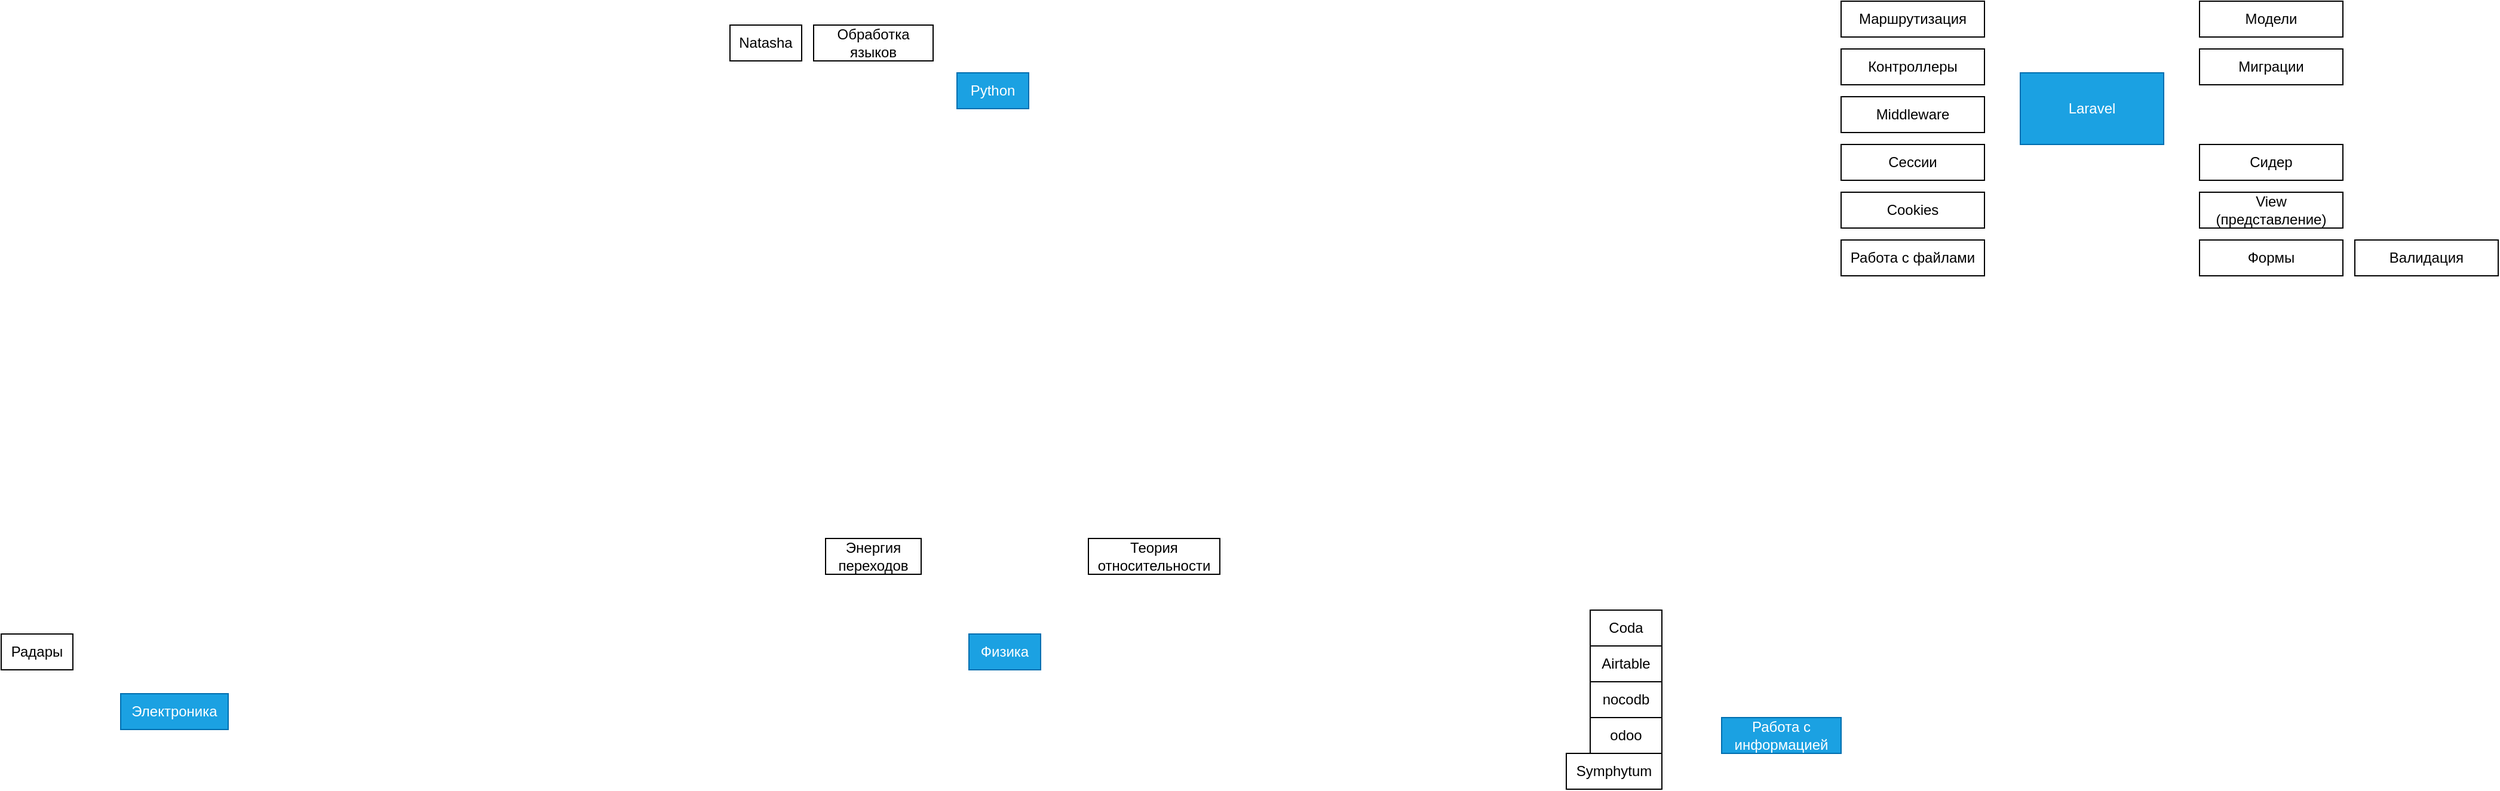 <mxfile version="21.2.1" type="device">
  <diagram name="Page-1" id="8G44pra1-FNCVcBNus4H">
    <mxGraphModel dx="3130" dy="852" grid="1" gridSize="10" guides="1" tooltips="1" connect="1" arrows="1" fold="1" page="1" pageScale="1" pageWidth="850" pageHeight="1100" math="0" shadow="0">
      <root>
        <mxCell id="0" />
        <mxCell id="1" parent="0" />
        <mxCell id="Ozs2COWOQWzYaIoTThsG-1" value="Laravel" style="rounded=0;whiteSpace=wrap;html=1;fillColor=#1ba1e2;fontColor=#ffffff;strokeColor=#006EAF;" parent="1" vertex="1">
          <mxGeometry x="370" y="330" width="120" height="60" as="geometry" />
        </mxCell>
        <mxCell id="Ozs2COWOQWzYaIoTThsG-2" value="Маршрутизация" style="rounded=0;whiteSpace=wrap;html=1;" parent="1" vertex="1">
          <mxGeometry x="220" y="270" width="120" height="30" as="geometry" />
        </mxCell>
        <mxCell id="Ozs2COWOQWzYaIoTThsG-5" value="Контроллеры" style="rounded=0;whiteSpace=wrap;html=1;" parent="1" vertex="1">
          <mxGeometry x="220" y="310" width="120" height="30" as="geometry" />
        </mxCell>
        <mxCell id="Ozs2COWOQWzYaIoTThsG-7" value="Модели" style="rounded=0;whiteSpace=wrap;html=1;" parent="1" vertex="1">
          <mxGeometry x="520" y="270" width="120" height="30" as="geometry" />
        </mxCell>
        <mxCell id="Ozs2COWOQWzYaIoTThsG-8" value="Миграции" style="rounded=0;whiteSpace=wrap;html=1;" parent="1" vertex="1">
          <mxGeometry x="520" y="310" width="120" height="30" as="geometry" />
        </mxCell>
        <mxCell id="Ozs2COWOQWzYaIoTThsG-9" value="View (представление)" style="rounded=0;whiteSpace=wrap;html=1;" parent="1" vertex="1">
          <mxGeometry x="520" y="430" width="120" height="30" as="geometry" />
        </mxCell>
        <mxCell id="Ozs2COWOQWzYaIoTThsG-10" value="Сидер" style="rounded=0;whiteSpace=wrap;html=1;" parent="1" vertex="1">
          <mxGeometry x="520" y="390" width="120" height="30" as="geometry" />
        </mxCell>
        <mxCell id="Ozs2COWOQWzYaIoTThsG-11" value="Формы" style="rounded=0;whiteSpace=wrap;html=1;" parent="1" vertex="1">
          <mxGeometry x="520" y="470" width="120" height="30" as="geometry" />
        </mxCell>
        <mxCell id="Ozs2COWOQWzYaIoTThsG-12" value="Валидация" style="rounded=0;whiteSpace=wrap;html=1;" parent="1" vertex="1">
          <mxGeometry x="650" y="470" width="120" height="30" as="geometry" />
        </mxCell>
        <mxCell id="Ozs2COWOQWzYaIoTThsG-15" value="Middleware" style="rounded=0;whiteSpace=wrap;html=1;" parent="1" vertex="1">
          <mxGeometry x="220" y="350" width="120" height="30" as="geometry" />
        </mxCell>
        <mxCell id="Ozs2COWOQWzYaIoTThsG-16" value="Сессии" style="rounded=0;whiteSpace=wrap;html=1;" parent="1" vertex="1">
          <mxGeometry x="220" y="390" width="120" height="30" as="geometry" />
        </mxCell>
        <mxCell id="Ozs2COWOQWzYaIoTThsG-18" value="Cookies" style="rounded=0;whiteSpace=wrap;html=1;" parent="1" vertex="1">
          <mxGeometry x="220" y="430" width="120" height="30" as="geometry" />
        </mxCell>
        <mxCell id="Ozs2COWOQWzYaIoTThsG-19" value="Работа с файлами" style="rounded=0;whiteSpace=wrap;html=1;" parent="1" vertex="1">
          <mxGeometry x="220" y="470" width="120" height="30" as="geometry" />
        </mxCell>
        <mxCell id="Ozs2COWOQWzYaIoTThsG-20" value="Python" style="text;html=1;strokeColor=#006EAF;fillColor=#1ba1e2;align=center;verticalAlign=middle;whiteSpace=wrap;rounded=0;fontColor=#ffffff;" parent="1" vertex="1">
          <mxGeometry x="-520" y="330" width="60" height="30" as="geometry" />
        </mxCell>
        <mxCell id="Ozs2COWOQWzYaIoTThsG-21" value="Natasha" style="text;html=1;strokeColor=default;fillColor=none;align=center;verticalAlign=middle;whiteSpace=wrap;rounded=0;" parent="1" vertex="1">
          <mxGeometry x="-710" y="290" width="60" height="30" as="geometry" />
        </mxCell>
        <mxCell id="Ozs2COWOQWzYaIoTThsG-22" value="Обработка языков" style="text;html=1;strokeColor=default;fillColor=none;align=center;verticalAlign=middle;whiteSpace=wrap;rounded=0;" parent="1" vertex="1">
          <mxGeometry x="-640" y="290" width="100" height="30" as="geometry" />
        </mxCell>
        <mxCell id="Ozs2COWOQWzYaIoTThsG-25" value="Физика" style="text;html=1;strokeColor=#006EAF;fillColor=#1ba1e2;align=center;verticalAlign=middle;whiteSpace=wrap;rounded=0;fontColor=#ffffff;" parent="1" vertex="1">
          <mxGeometry x="-510" y="800" width="60" height="30" as="geometry" />
        </mxCell>
        <mxCell id="Ozs2COWOQWzYaIoTThsG-26" value="Энергия переходов" style="text;html=1;strokeColor=default;fillColor=none;align=center;verticalAlign=middle;whiteSpace=wrap;rounded=0;" parent="1" vertex="1">
          <mxGeometry x="-630" y="720" width="80" height="30" as="geometry" />
        </mxCell>
        <mxCell id="Ozs2COWOQWzYaIoTThsG-27" value="Теория относительности" style="text;html=1;strokeColor=default;fillColor=none;align=center;verticalAlign=middle;whiteSpace=wrap;rounded=0;" parent="1" vertex="1">
          <mxGeometry x="-410" y="720" width="110" height="30" as="geometry" />
        </mxCell>
        <mxCell id="Ozs2COWOQWzYaIoTThsG-28" value="Работа с информацией" style="text;html=1;strokeColor=#006EAF;fillColor=#1ba1e2;align=center;verticalAlign=middle;whiteSpace=wrap;rounded=0;fontColor=#ffffff;" parent="1" vertex="1">
          <mxGeometry x="120" y="870" width="100" height="30" as="geometry" />
        </mxCell>
        <mxCell id="Ozs2COWOQWzYaIoTThsG-29" value="Coda" style="text;html=1;strokeColor=default;fillColor=none;align=center;verticalAlign=middle;whiteSpace=wrap;rounded=0;" parent="1" vertex="1">
          <mxGeometry x="10" y="780" width="60" height="30" as="geometry" />
        </mxCell>
        <mxCell id="Ozs2COWOQWzYaIoTThsG-30" value="Airtable" style="text;html=1;strokeColor=default;fillColor=none;align=center;verticalAlign=middle;whiteSpace=wrap;rounded=0;" parent="1" vertex="1">
          <mxGeometry x="10" y="810" width="60" height="30" as="geometry" />
        </mxCell>
        <mxCell id="Ozs2COWOQWzYaIoTThsG-31" value="nocodb" style="text;html=1;strokeColor=default;fillColor=none;align=center;verticalAlign=middle;whiteSpace=wrap;rounded=0;" parent="1" vertex="1">
          <mxGeometry x="10" y="840" width="60" height="30" as="geometry" />
        </mxCell>
        <mxCell id="Ozs2COWOQWzYaIoTThsG-32" value="odoo" style="text;html=1;strokeColor=default;fillColor=none;align=center;verticalAlign=middle;whiteSpace=wrap;rounded=0;" parent="1" vertex="1">
          <mxGeometry x="10" y="870" width="60" height="30" as="geometry" />
        </mxCell>
        <mxCell id="Ozs2COWOQWzYaIoTThsG-33" value="Symphytum" style="text;html=1;strokeColor=default;fillColor=none;align=center;verticalAlign=middle;whiteSpace=wrap;rounded=0;" parent="1" vertex="1">
          <mxGeometry x="-10" y="900" width="80" height="30" as="geometry" />
        </mxCell>
        <mxCell id="Ozs2COWOQWzYaIoTThsG-34" value="Электроника" style="text;html=1;strokeColor=#006EAF;fillColor=#1ba1e2;align=center;verticalAlign=middle;whiteSpace=wrap;rounded=0;fontColor=#ffffff;" parent="1" vertex="1">
          <mxGeometry x="-1220" y="850" width="90" height="30" as="geometry" />
        </mxCell>
        <mxCell id="Ozs2COWOQWzYaIoTThsG-35" value="Радары" style="text;html=1;strokeColor=default;fillColor=none;align=center;verticalAlign=middle;whiteSpace=wrap;rounded=0;" parent="1" vertex="1">
          <mxGeometry x="-1320" y="800" width="60" height="30" as="geometry" />
        </mxCell>
      </root>
    </mxGraphModel>
  </diagram>
</mxfile>

